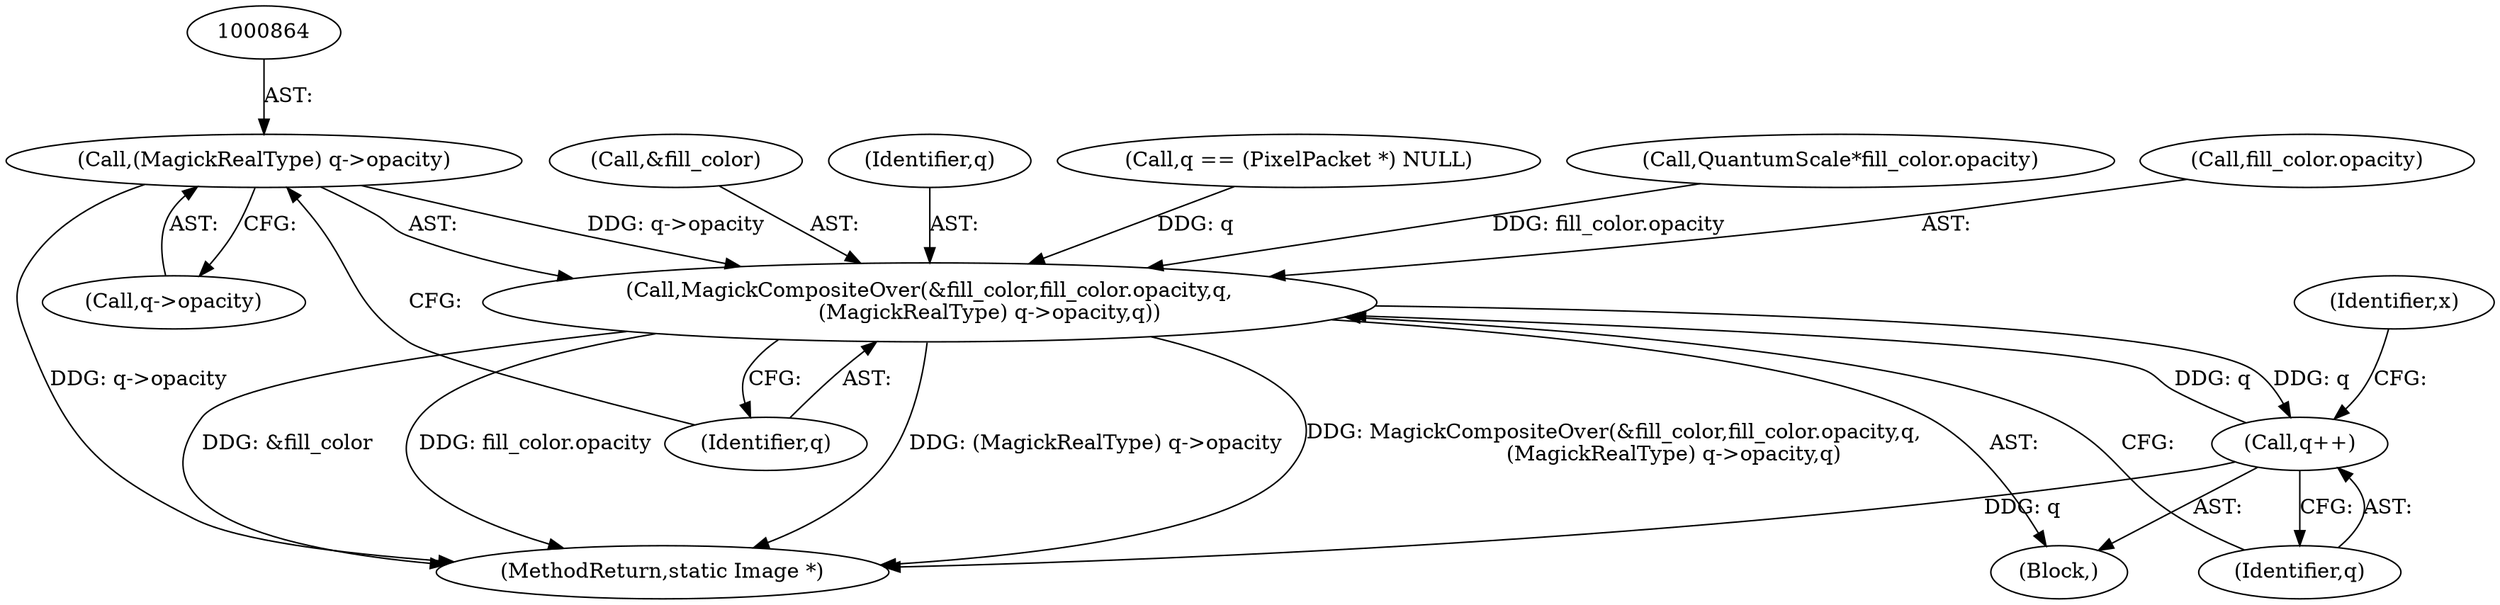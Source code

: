 digraph "0_ImageMagick_f6e9d0d9955e85bdd7540b251cd50d598dacc5e6_60@pointer" {
"1000863" [label="(Call,(MagickRealType) q->opacity)"];
"1000856" [label="(Call,MagickCompositeOver(&fill_color,fill_color.opacity,q,\n                  (MagickRealType) q->opacity,q))"];
"1000869" [label="(Call,q++)"];
"1000869" [label="(Call,q++)"];
"1000772" [label="(Call,q == (PixelPacket *) NULL)"];
"1000870" [label="(Identifier,q)"];
"1000832" [label="(Call,QuantumScale*fill_color.opacity)"];
"1000863" [label="(Call,(MagickRealType) q->opacity)"];
"1000790" [label="(Identifier,x)"];
"1000856" [label="(Call,MagickCompositeOver(&fill_color,fill_color.opacity,q,\n                  (MagickRealType) q->opacity,q))"];
"1000868" [label="(Identifier,q)"];
"1000865" [label="(Call,q->opacity)"];
"1000791" [label="(Block,)"];
"1000859" [label="(Call,fill_color.opacity)"];
"1001464" [label="(MethodReturn,static Image *)"];
"1000862" [label="(Identifier,q)"];
"1000857" [label="(Call,&fill_color)"];
"1000863" -> "1000856"  [label="AST: "];
"1000863" -> "1000865"  [label="CFG: "];
"1000864" -> "1000863"  [label="AST: "];
"1000865" -> "1000863"  [label="AST: "];
"1000868" -> "1000863"  [label="CFG: "];
"1000863" -> "1001464"  [label="DDG: q->opacity"];
"1000863" -> "1000856"  [label="DDG: q->opacity"];
"1000856" -> "1000791"  [label="AST: "];
"1000856" -> "1000868"  [label="CFG: "];
"1000857" -> "1000856"  [label="AST: "];
"1000859" -> "1000856"  [label="AST: "];
"1000862" -> "1000856"  [label="AST: "];
"1000868" -> "1000856"  [label="AST: "];
"1000870" -> "1000856"  [label="CFG: "];
"1000856" -> "1001464"  [label="DDG: &fill_color"];
"1000856" -> "1001464"  [label="DDG: fill_color.opacity"];
"1000856" -> "1001464"  [label="DDG: (MagickRealType) q->opacity"];
"1000856" -> "1001464"  [label="DDG: MagickCompositeOver(&fill_color,fill_color.opacity,q,\n                  (MagickRealType) q->opacity,q)"];
"1000832" -> "1000856"  [label="DDG: fill_color.opacity"];
"1000772" -> "1000856"  [label="DDG: q"];
"1000869" -> "1000856"  [label="DDG: q"];
"1000856" -> "1000869"  [label="DDG: q"];
"1000869" -> "1000791"  [label="AST: "];
"1000869" -> "1000870"  [label="CFG: "];
"1000870" -> "1000869"  [label="AST: "];
"1000790" -> "1000869"  [label="CFG: "];
"1000869" -> "1001464"  [label="DDG: q"];
}
